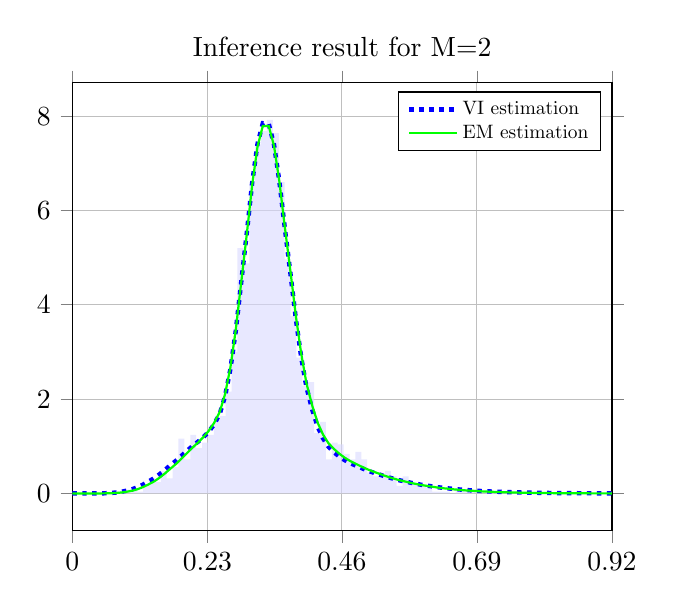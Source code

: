 \begin{tikzpicture}
\begin{axis}[legend style={nodes={scale=0.7, transform shape}}, legend cell align={left}, title={Inference result for M=2}, yticklabel style={/pgf/number format/fixed,
            /pgf/number format/precision=3}, grid={major}, yminorgrids={true}, tick align={outside}, xtick={0.0,0.229,0.457,0.686,0.915}, xmin={0.0}, xmax={0.915}, scaled y ticks={false}]
    \addplot[ybar interval, fill={blue!15}, forget plot, opacity={0.6}, draw={none}, bar width={5.0e-6}]
        table[row sep={\\}]
        {
            \\
            0.07  0.04  \\
            0.08  0.04  \\
            0.09  0.08  \\
            0.1  0.12  \\
            0.11  0.04  \\
            0.12  0.16  \\
            0.13  0.32  \\
            0.14  0.24  \\
            0.15  0.48  \\
            0.16  0.32  \\
            0.17  0.56  \\
            0.18  1.16  \\
            0.19  0.72  \\
            0.2  1.24  \\
            0.21  0.96  \\
            0.22  1.08  \\
            0.23  1.24  \\
            0.24  1.6  \\
            0.25  1.64  \\
            0.26  2.16  \\
            0.27  3.0  \\
            0.28  5.2  \\
            0.29  4.88  \\
            0.3  6.56  \\
            0.31  7.4  \\
            0.32  7.68  \\
            0.33  7.92  \\
            0.34  7.64  \\
            0.35  6.6  \\
            0.36  4.96  \\
            0.37  3.76  \\
            0.38  2.88  \\
            0.39  2.28  \\
            0.4  2.36  \\
            0.41  1.28  \\
            0.42  1.52  \\
            0.43  0.72  \\
            0.44  1.08  \\
            0.45  1.04  \\
            0.46  0.84  \\
            0.47  0.72  \\
            0.48  0.88  \\
            0.49  0.72  \\
            0.5  0.44  \\
            0.51  0.36  \\
            0.52  0.36  \\
            0.53  0.48  \\
            0.54  0.36  \\
            0.55  0.16  \\
            0.56  0.36  \\
            0.57  0.24  \\
            0.58  0.2  \\
            0.59  0.16  \\
            0.6  0.12  \\
            0.61  0.04  \\
            0.62  0.04  \\
            0.63  0.04  \\
            0.64  0.0  \\
            0.65  0.08  \\
            0.66  0.08  \\
            0.67  0.08  \\
            0.68  0.08  \\
            0.69  0.0  \\
            0.7  0.04  \\
            0.71  0.04  \\
            0.72  0.0  \\
            0.73  0.0  \\
            0.74  0.0  \\
            0.75  0.0  \\
            0.76  0.0  \\
            0.77  0.0  \\
            0.78  0.04  \\
            0.79  0.0  \\
            0.8  0.0  \\
            0.81  0.0  \\
            0.82  0.0  \\
            0.83  0.0  \\
            0.84  0.0  \\
            0.85  0.0  \\
            0.86  0.04  \\
            0.87  0.0  \\
            0.88  0.0  \\
            0.89  0.0  \\
            0.9  0.0  \\
            0.91  0.04  \\
            0.92  0.0  \\
        }
        ;
    \addplot[style={{ultra thick, dotted}}, color={blue}]
        table[row sep={\\}]
        {
            \\
            0.0  0.0  \\
            0.009  6.09e-8  \\
            0.018  5.573e-6  \\
            0.028  7.162e-5  \\
            0.037  0.0  \\
            0.046  0.002  \\
            0.055  0.004  \\
            0.065  0.01  \\
            0.074  0.02  \\
            0.083  0.036  \\
            0.092  0.059  \\
            0.102  0.092  \\
            0.111  0.135  \\
            0.12  0.188  \\
            0.129  0.252  \\
            0.139  0.325  \\
            0.148  0.408  \\
            0.157  0.499  \\
            0.166  0.595  \\
            0.176  0.695  \\
            0.185  0.797  \\
            0.194  0.898  \\
            0.203  0.997  \\
            0.213  1.095  \\
            0.222  1.193  \\
            0.231  1.305  \\
            0.24  1.456  \\
            0.25  1.689  \\
            0.259  2.063  \\
            0.268  2.634  \\
            0.277  3.434  \\
            0.286  4.436  \\
            0.296  5.542  \\
            0.305  6.593  \\
            0.314  7.411  \\
            0.323  7.849  \\
            0.333  7.837  \\
            0.342  7.394  \\
            0.351  6.62  \\
            0.36  5.655  \\
            0.37  4.643  \\
            0.379  3.699  \\
            0.388  2.892  \\
            0.397  2.249  \\
            0.407  1.765  \\
            0.416  1.415  \\
            0.425  1.169  \\
            0.434  0.996  \\
            0.444  0.871  \\
            0.453  0.778  \\
            0.462  0.705  \\
            0.471  0.643  \\
            0.481  0.589  \\
            0.49  0.54  \\
            0.499  0.494  \\
            0.508  0.452  \\
            0.518  0.413  \\
            0.527  0.376  \\
            0.536  0.342  \\
            0.545  0.311  \\
            0.554  0.281  \\
            0.564  0.254  \\
            0.573  0.23  \\
            0.582  0.207  \\
            0.591  0.186  \\
            0.601  0.167  \\
            0.61  0.15  \\
            0.619  0.134  \\
            0.628  0.12  \\
            0.638  0.107  \\
            0.647  0.095  \\
            0.656  0.085  \\
            0.665  0.075  \\
            0.675  0.067  \\
            0.684  0.059  \\
            0.693  0.052  \\
            0.702  0.046  \\
            0.712  0.041  \\
            0.721  0.036  \\
            0.73  0.032  \\
            0.739  0.028  \\
            0.749  0.025  \\
            0.758  0.022  \\
            0.767  0.019  \\
            0.776  0.017  \\
            0.786  0.015  \\
            0.795  0.013  \\
            0.804  0.011  \\
            0.813  0.01  \\
            0.822  0.009  \\
            0.832  0.007  \\
            0.841  0.006  \\
            0.85  0.006  \\
            0.859  0.005  \\
            0.869  0.004  \\
            0.878  0.004  \\
            0.887  0.003  \\
            0.896  0.003  \\
            0.906  0.002  \\
            0.915  0.002  \\
        }
        ;
    \addlegendentry {VI estimation}
    \addplot[style={{thick, solid}}, color={green}]
        table[row sep={\\}]
        {
            \\
            0.0  0.0  \\
            0.009  4.909e-9  \\
            0.018  8.586e-7  \\
            0.028  1.596e-5  \\
            0.037  0.0  \\
            0.046  0.001  \\
            0.055  0.002  \\
            0.065  0.005  \\
            0.074  0.01  \\
            0.083  0.02  \\
            0.092  0.036  \\
            0.102  0.059  \\
            0.111  0.092  \\
            0.12  0.136  \\
            0.129  0.191  \\
            0.139  0.257  \\
            0.148  0.335  \\
            0.157  0.424  \\
            0.166  0.522  \\
            0.176  0.627  \\
            0.185  0.737  \\
            0.194  0.85  \\
            0.203  0.963  \\
            0.213  1.077  \\
            0.222  1.193  \\
            0.231  1.322  \\
            0.24  1.487  \\
            0.25  1.73  \\
            0.259  2.106  \\
            0.268  2.671  \\
            0.277  3.456  \\
            0.286  4.435  \\
            0.296  5.517  \\
            0.305  6.547  \\
            0.314  7.354  \\
            0.323  7.792  \\
            0.333  7.791  \\
            0.342  7.368  \\
            0.351  6.618  \\
            0.36  5.679  \\
            0.37  4.691  \\
            0.379  3.764  \\
            0.388  2.97  \\
            0.397  2.334  \\
            0.407  1.852  \\
            0.416  1.5  \\
            0.425  1.25  \\
            0.434  1.07  \\
            0.444  0.939  \\
            0.453  0.839  \\
            0.462  0.757  \\
            0.471  0.688  \\
            0.481  0.627  \\
            0.49  0.571  \\
            0.499  0.52  \\
            0.508  0.473  \\
            0.518  0.429  \\
            0.527  0.388  \\
            0.536  0.35  \\
            0.545  0.315  \\
            0.554  0.283  \\
            0.564  0.254  \\
            0.573  0.227  \\
            0.582  0.203  \\
            0.591  0.181  \\
            0.601  0.161  \\
            0.61  0.143  \\
            0.619  0.126  \\
            0.628  0.112  \\
            0.638  0.099  \\
            0.647  0.087  \\
            0.656  0.077  \\
            0.665  0.067  \\
            0.675  0.059  \\
            0.684  0.052  \\
            0.693  0.045  \\
            0.702  0.04  \\
            0.712  0.035  \\
            0.721  0.03  \\
            0.73  0.026  \\
            0.739  0.023  \\
            0.749  0.02  \\
            0.758  0.017  \\
            0.767  0.015  \\
            0.776  0.013  \\
            0.786  0.011  \\
            0.795  0.01  \\
            0.804  0.008  \\
            0.813  0.007  \\
            0.822  0.006  \\
            0.832  0.005  \\
            0.841  0.005  \\
            0.85  0.004  \\
            0.859  0.003  \\
            0.869  0.003  \\
            0.878  0.002  \\
            0.887  0.002  \\
            0.896  0.002  \\
            0.906  0.002  \\
            0.915  0.001  \\
        }
        ;
    \addlegendentry {EM estimation}
\end{axis}
\end{tikzpicture}
